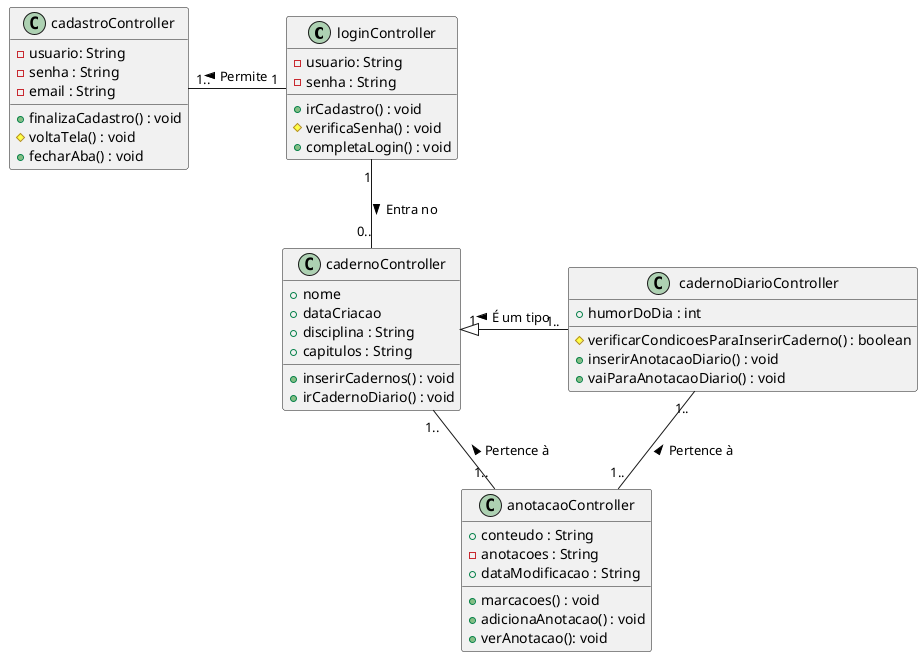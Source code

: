 @startuml BloquimDiagramaClasse

class loginController{
    -usuario: String
    -senha : String  

    + irCadastro() : void
    # verificaSenha() : void 
    + completaLogin() : void
}

class cadastroController{
    -usuario: String
    -senha : String  
    -email : String

    + finalizaCadastro() : void
    # voltaTela() : void 
    + fecharAba() : void
}


class anotacaoController{
    + conteudo : String
    - anotacoes : String
    + dataModificacao : String

    + marcacoes() : void
    + adicionaAnotacao() : void
    + verAnotacao(): void
}


class cadernoController{

    +nome
    +dataCriacao
    + disciplina : String
    + capitulos : String 

    + inserirCadernos() : void
    + irCadernoDiario() : void
}

class cadernoDiarioController{

    + humorDoDia : int

    # verificarCondicoesParaInserirCaderno() : boolean 
    + inserirAnotacaoDiario() : void 
    + vaiParaAnotacaoDiario() : void
}

loginController "1" -- "0.."cadernoController:Entra no >
cadernoController  "1.." -- "1.." anotacaoController : < Pertence à 
cadernoDiarioController "1.." -- "1.." anotacaoController : < Pertence à
cadernoController "1" <|- "1.." cadernoDiarioController : < É um tipo
cadastroController "1.." - "1" loginController : < Permite 

@enduml